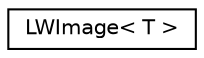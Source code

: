 digraph "Graphical Class Hierarchy"
{
  edge [fontname="Helvetica",fontsize="10",labelfontname="Helvetica",labelfontsize="10"];
  node [fontname="Helvetica",fontsize="10",shape=record];
  rankdir="LR";
  Node1 [label="LWImage\< T \>",height=0.2,width=0.4,color="black", fillcolor="white", style="filled",URL="$classLWImage.html",tooltip="A lightweight image container around an array. "];
}
